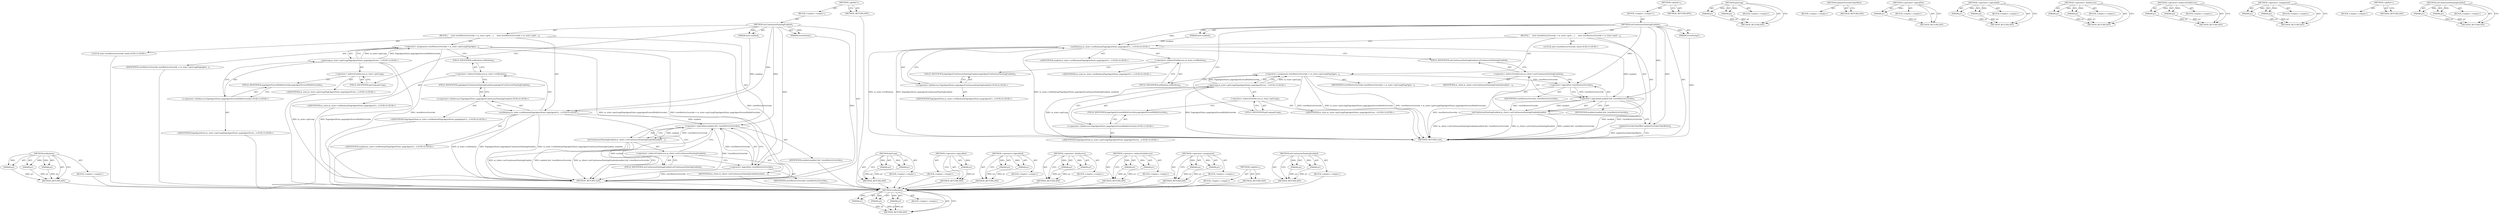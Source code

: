 digraph "setContinuousPaintingEnabled" {
vulnerable_78 [label=<(METHOD,setBoolean)>];
vulnerable_79 [label=<(PARAM,p1)>];
vulnerable_80 [label=<(PARAM,p2)>];
vulnerable_81 [label=<(PARAM,p3)>];
vulnerable_82 [label=<(BLOCK,&lt;empty&gt;,&lt;empty&gt;)>];
vulnerable_83 [label=<(METHOD_RETURN,ANY)>];
vulnerable_6 [label=<(METHOD,&lt;global&gt;)<SUB>1</SUB>>];
vulnerable_7 [label=<(BLOCK,&lt;empty&gt;,&lt;empty&gt;)<SUB>1</SUB>>];
vulnerable_8 [label=<(METHOD,setContinuousPaintingEnabled)<SUB>1</SUB>>];
vulnerable_9 [label=<(PARAM,ErrorString*)<SUB>1</SUB>>];
vulnerable_10 [label=<(PARAM,bool enabled)<SUB>1</SUB>>];
vulnerable_11 [label=<(BLOCK,{
     bool viewMetricsOverride = m_state-&gt;getL...,{
     bool viewMetricsOverride = m_state-&gt;getL...)<SUB>2</SUB>>];
vulnerable_12 [label="<(LOCAL,bool viewMetricsOverride: bool)<SUB>3</SUB>>"];
vulnerable_13 [label=<(&lt;operator&gt;.assignment,viewMetricsOverride = m_state-&gt;getLong(PageAgen...)<SUB>3</SUB>>];
vulnerable_14 [label=<(IDENTIFIER,viewMetricsOverride,viewMetricsOverride = m_state-&gt;getLong(PageAgen...)<SUB>3</SUB>>];
vulnerable_15 [label="<(getLong,m_state-&gt;getLong(PageAgentState::pageAgentScree...)<SUB>3</SUB>>"];
vulnerable_16 [label=<(&lt;operator&gt;.indirectFieldAccess,m_state-&gt;getLong)<SUB>3</SUB>>];
vulnerable_17 [label="<(IDENTIFIER,m_state,m_state-&gt;getLong(PageAgentState::pageAgentScree...)<SUB>3</SUB>>"];
vulnerable_18 [label=<(FIELD_IDENTIFIER,getLong,getLong)<SUB>3</SUB>>];
vulnerable_19 [label="<(&lt;operator&gt;.fieldAccess,PageAgentState::pageAgentScreenWidthOverride)<SUB>3</SUB>>"];
vulnerable_20 [label="<(IDENTIFIER,PageAgentState,m_state-&gt;getLong(PageAgentState::pageAgentScree...)<SUB>3</SUB>>"];
vulnerable_21 [label=<(FIELD_IDENTIFIER,pageAgentScreenWidthOverride,pageAgentScreenWidthOverride)<SUB>3</SUB>>];
vulnerable_22 [label="<(setBoolean,m_state-&gt;setBoolean(PageAgentState::pageAgentCo...)<SUB>4</SUB>>"];
vulnerable_23 [label=<(&lt;operator&gt;.indirectFieldAccess,m_state-&gt;setBoolean)<SUB>4</SUB>>];
vulnerable_24 [label="<(IDENTIFIER,m_state,m_state-&gt;setBoolean(PageAgentState::pageAgentCo...)<SUB>4</SUB>>"];
vulnerable_25 [label=<(FIELD_IDENTIFIER,setBoolean,setBoolean)<SUB>4</SUB>>];
vulnerable_26 [label="<(&lt;operator&gt;.fieldAccess,PageAgentState::pageAgentContinuousPaintingEnabled)<SUB>4</SUB>>"];
vulnerable_27 [label="<(IDENTIFIER,PageAgentState,m_state-&gt;setBoolean(PageAgentState::pageAgentCo...)<SUB>4</SUB>>"];
vulnerable_28 [label=<(FIELD_IDENTIFIER,pageAgentContinuousPaintingEnabled,pageAgentContinuousPaintingEnabled)<SUB>4</SUB>>];
vulnerable_29 [label="<(IDENTIFIER,enabled,m_state-&gt;setBoolean(PageAgentState::pageAgentCo...)<SUB>4</SUB>>"];
vulnerable_30 [label=<(setContinuousPaintingEnabled,m_client-&gt;setContinuousPaintingEnabled(enabled ...)<SUB>5</SUB>>];
vulnerable_31 [label=<(&lt;operator&gt;.indirectFieldAccess,m_client-&gt;setContinuousPaintingEnabled)<SUB>5</SUB>>];
vulnerable_32 [label=<(IDENTIFIER,m_client,m_client-&gt;setContinuousPaintingEnabled(enabled ...)<SUB>5</SUB>>];
vulnerable_33 [label=<(FIELD_IDENTIFIER,setContinuousPaintingEnabled,setContinuousPaintingEnabled)<SUB>5</SUB>>];
vulnerable_34 [label=<(&lt;operator&gt;.logicalAnd,enabled &amp;&amp; !viewMetricsOverride)<SUB>5</SUB>>];
vulnerable_35 [label=<(IDENTIFIER,enabled,enabled &amp;&amp; !viewMetricsOverride)<SUB>5</SUB>>];
vulnerable_36 [label=<(&lt;operator&gt;.logicalNot,!viewMetricsOverride)<SUB>5</SUB>>];
vulnerable_37 [label=<(IDENTIFIER,viewMetricsOverride,!viewMetricsOverride)<SUB>5</SUB>>];
vulnerable_38 [label=<(updateOverridesTopOffset,updateOverridesTopOffset())<SUB>6</SUB>>];
vulnerable_39 [label=<(METHOD_RETURN,void)<SUB>1</SUB>>];
vulnerable_41 [label=<(METHOD_RETURN,ANY)<SUB>1</SUB>>];
vulnerable_63 [label=<(METHOD,getLong)>];
vulnerable_64 [label=<(PARAM,p1)>];
vulnerable_65 [label=<(PARAM,p2)>];
vulnerable_66 [label=<(BLOCK,&lt;empty&gt;,&lt;empty&gt;)>];
vulnerable_67 [label=<(METHOD_RETURN,ANY)>];
vulnerable_98 [label=<(METHOD,updateOverridesTopOffset)>];
vulnerable_99 [label=<(BLOCK,&lt;empty&gt;,&lt;empty&gt;)>];
vulnerable_100 [label=<(METHOD_RETURN,ANY)>];
vulnerable_94 [label=<(METHOD,&lt;operator&gt;.logicalNot)>];
vulnerable_95 [label=<(PARAM,p1)>];
vulnerable_96 [label=<(BLOCK,&lt;empty&gt;,&lt;empty&gt;)>];
vulnerable_97 [label=<(METHOD_RETURN,ANY)>];
vulnerable_89 [label=<(METHOD,&lt;operator&gt;.logicalAnd)>];
vulnerable_90 [label=<(PARAM,p1)>];
vulnerable_91 [label=<(PARAM,p2)>];
vulnerable_92 [label=<(BLOCK,&lt;empty&gt;,&lt;empty&gt;)>];
vulnerable_93 [label=<(METHOD_RETURN,ANY)>];
vulnerable_73 [label=<(METHOD,&lt;operator&gt;.fieldAccess)>];
vulnerable_74 [label=<(PARAM,p1)>];
vulnerable_75 [label=<(PARAM,p2)>];
vulnerable_76 [label=<(BLOCK,&lt;empty&gt;,&lt;empty&gt;)>];
vulnerable_77 [label=<(METHOD_RETURN,ANY)>];
vulnerable_68 [label=<(METHOD,&lt;operator&gt;.indirectFieldAccess)>];
vulnerable_69 [label=<(PARAM,p1)>];
vulnerable_70 [label=<(PARAM,p2)>];
vulnerable_71 [label=<(BLOCK,&lt;empty&gt;,&lt;empty&gt;)>];
vulnerable_72 [label=<(METHOD_RETURN,ANY)>];
vulnerable_58 [label=<(METHOD,&lt;operator&gt;.assignment)>];
vulnerable_59 [label=<(PARAM,p1)>];
vulnerable_60 [label=<(PARAM,p2)>];
vulnerable_61 [label=<(BLOCK,&lt;empty&gt;,&lt;empty&gt;)>];
vulnerable_62 [label=<(METHOD_RETURN,ANY)>];
vulnerable_52 [label=<(METHOD,&lt;global&gt;)<SUB>1</SUB>>];
vulnerable_53 [label=<(BLOCK,&lt;empty&gt;,&lt;empty&gt;)>];
vulnerable_54 [label=<(METHOD_RETURN,ANY)>];
vulnerable_84 [label=<(METHOD,setContinuousPaintingEnabled)>];
vulnerable_85 [label=<(PARAM,p1)>];
vulnerable_86 [label=<(PARAM,p2)>];
vulnerable_87 [label=<(BLOCK,&lt;empty&gt;,&lt;empty&gt;)>];
vulnerable_88 [label=<(METHOD_RETURN,ANY)>];
fixed_77 [label=<(METHOD,setBoolean)>];
fixed_78 [label=<(PARAM,p1)>];
fixed_79 [label=<(PARAM,p2)>];
fixed_80 [label=<(PARAM,p3)>];
fixed_81 [label=<(BLOCK,&lt;empty&gt;,&lt;empty&gt;)>];
fixed_82 [label=<(METHOD_RETURN,ANY)>];
fixed_6 [label=<(METHOD,&lt;global&gt;)<SUB>1</SUB>>];
fixed_7 [label=<(BLOCK,&lt;empty&gt;,&lt;empty&gt;)<SUB>1</SUB>>];
fixed_8 [label=<(METHOD,setContinuousPaintingEnabled)<SUB>1</SUB>>];
fixed_9 [label=<(PARAM,ErrorString*)<SUB>1</SUB>>];
fixed_10 [label=<(PARAM,bool enabled)<SUB>1</SUB>>];
fixed_11 [label=<(BLOCK,{
     bool viewMetricsOverride = m_state-&gt;getL...,{
     bool viewMetricsOverride = m_state-&gt;getL...)<SUB>2</SUB>>];
fixed_12 [label="<(LOCAL,bool viewMetricsOverride: bool)<SUB>3</SUB>>"];
fixed_13 [label=<(&lt;operator&gt;.assignment,viewMetricsOverride = m_state-&gt;getLong(PageAgen...)<SUB>3</SUB>>];
fixed_14 [label=<(IDENTIFIER,viewMetricsOverride,viewMetricsOverride = m_state-&gt;getLong(PageAgen...)<SUB>3</SUB>>];
fixed_15 [label="<(getLong,m_state-&gt;getLong(PageAgentState::pageAgentScree...)<SUB>3</SUB>>"];
fixed_16 [label=<(&lt;operator&gt;.indirectFieldAccess,m_state-&gt;getLong)<SUB>3</SUB>>];
fixed_17 [label="<(IDENTIFIER,m_state,m_state-&gt;getLong(PageAgentState::pageAgentScree...)<SUB>3</SUB>>"];
fixed_18 [label=<(FIELD_IDENTIFIER,getLong,getLong)<SUB>3</SUB>>];
fixed_19 [label="<(&lt;operator&gt;.fieldAccess,PageAgentState::pageAgentScreenWidthOverride)<SUB>3</SUB>>"];
fixed_20 [label="<(IDENTIFIER,PageAgentState,m_state-&gt;getLong(PageAgentState::pageAgentScree...)<SUB>3</SUB>>"];
fixed_21 [label=<(FIELD_IDENTIFIER,pageAgentScreenWidthOverride,pageAgentScreenWidthOverride)<SUB>3</SUB>>];
fixed_22 [label="<(setBoolean,m_state-&gt;setBoolean(PageAgentState::pageAgentCo...)<SUB>4</SUB>>"];
fixed_23 [label=<(&lt;operator&gt;.indirectFieldAccess,m_state-&gt;setBoolean)<SUB>4</SUB>>];
fixed_24 [label="<(IDENTIFIER,m_state,m_state-&gt;setBoolean(PageAgentState::pageAgentCo...)<SUB>4</SUB>>"];
fixed_25 [label=<(FIELD_IDENTIFIER,setBoolean,setBoolean)<SUB>4</SUB>>];
fixed_26 [label="<(&lt;operator&gt;.fieldAccess,PageAgentState::pageAgentContinuousPaintingEnabled)<SUB>4</SUB>>"];
fixed_27 [label="<(IDENTIFIER,PageAgentState,m_state-&gt;setBoolean(PageAgentState::pageAgentCo...)<SUB>4</SUB>>"];
fixed_28 [label=<(FIELD_IDENTIFIER,pageAgentContinuousPaintingEnabled,pageAgentContinuousPaintingEnabled)<SUB>4</SUB>>];
fixed_29 [label="<(IDENTIFIER,enabled,m_state-&gt;setBoolean(PageAgentState::pageAgentCo...)<SUB>4</SUB>>"];
fixed_30 [label=<(setContinuousPaintingEnabled,m_client-&gt;setContinuousPaintingEnabled(enabled ...)<SUB>5</SUB>>];
fixed_31 [label=<(&lt;operator&gt;.indirectFieldAccess,m_client-&gt;setContinuousPaintingEnabled)<SUB>5</SUB>>];
fixed_32 [label=<(IDENTIFIER,m_client,m_client-&gt;setContinuousPaintingEnabled(enabled ...)<SUB>5</SUB>>];
fixed_33 [label=<(FIELD_IDENTIFIER,setContinuousPaintingEnabled,setContinuousPaintingEnabled)<SUB>5</SUB>>];
fixed_34 [label=<(&lt;operator&gt;.logicalAnd,enabled &amp;&amp; !viewMetricsOverride)<SUB>5</SUB>>];
fixed_35 [label=<(IDENTIFIER,enabled,enabled &amp;&amp; !viewMetricsOverride)<SUB>5</SUB>>];
fixed_36 [label=<(&lt;operator&gt;.logicalNot,!viewMetricsOverride)<SUB>5</SUB>>];
fixed_37 [label=<(IDENTIFIER,viewMetricsOverride,!viewMetricsOverride)<SUB>5</SUB>>];
fixed_38 [label=<(METHOD_RETURN,void)<SUB>1</SUB>>];
fixed_40 [label=<(METHOD_RETURN,ANY)<SUB>1</SUB>>];
fixed_62 [label=<(METHOD,getLong)>];
fixed_63 [label=<(PARAM,p1)>];
fixed_64 [label=<(PARAM,p2)>];
fixed_65 [label=<(BLOCK,&lt;empty&gt;,&lt;empty&gt;)>];
fixed_66 [label=<(METHOD_RETURN,ANY)>];
fixed_93 [label=<(METHOD,&lt;operator&gt;.logicalNot)>];
fixed_94 [label=<(PARAM,p1)>];
fixed_95 [label=<(BLOCK,&lt;empty&gt;,&lt;empty&gt;)>];
fixed_96 [label=<(METHOD_RETURN,ANY)>];
fixed_88 [label=<(METHOD,&lt;operator&gt;.logicalAnd)>];
fixed_89 [label=<(PARAM,p1)>];
fixed_90 [label=<(PARAM,p2)>];
fixed_91 [label=<(BLOCK,&lt;empty&gt;,&lt;empty&gt;)>];
fixed_92 [label=<(METHOD_RETURN,ANY)>];
fixed_72 [label=<(METHOD,&lt;operator&gt;.fieldAccess)>];
fixed_73 [label=<(PARAM,p1)>];
fixed_74 [label=<(PARAM,p2)>];
fixed_75 [label=<(BLOCK,&lt;empty&gt;,&lt;empty&gt;)>];
fixed_76 [label=<(METHOD_RETURN,ANY)>];
fixed_67 [label=<(METHOD,&lt;operator&gt;.indirectFieldAccess)>];
fixed_68 [label=<(PARAM,p1)>];
fixed_69 [label=<(PARAM,p2)>];
fixed_70 [label=<(BLOCK,&lt;empty&gt;,&lt;empty&gt;)>];
fixed_71 [label=<(METHOD_RETURN,ANY)>];
fixed_57 [label=<(METHOD,&lt;operator&gt;.assignment)>];
fixed_58 [label=<(PARAM,p1)>];
fixed_59 [label=<(PARAM,p2)>];
fixed_60 [label=<(BLOCK,&lt;empty&gt;,&lt;empty&gt;)>];
fixed_61 [label=<(METHOD_RETURN,ANY)>];
fixed_51 [label=<(METHOD,&lt;global&gt;)<SUB>1</SUB>>];
fixed_52 [label=<(BLOCK,&lt;empty&gt;,&lt;empty&gt;)>];
fixed_53 [label=<(METHOD_RETURN,ANY)>];
fixed_83 [label=<(METHOD,setContinuousPaintingEnabled)>];
fixed_84 [label=<(PARAM,p1)>];
fixed_85 [label=<(PARAM,p2)>];
fixed_86 [label=<(BLOCK,&lt;empty&gt;,&lt;empty&gt;)>];
fixed_87 [label=<(METHOD_RETURN,ANY)>];
vulnerable_78 -> vulnerable_79  [key=0, label="AST: "];
vulnerable_78 -> vulnerable_79  [key=1, label="DDG: "];
vulnerable_78 -> vulnerable_82  [key=0, label="AST: "];
vulnerable_78 -> vulnerable_80  [key=0, label="AST: "];
vulnerable_78 -> vulnerable_80  [key=1, label="DDG: "];
vulnerable_78 -> vulnerable_83  [key=0, label="AST: "];
vulnerable_78 -> vulnerable_83  [key=1, label="CFG: "];
vulnerable_78 -> vulnerable_81  [key=0, label="AST: "];
vulnerable_78 -> vulnerable_81  [key=1, label="DDG: "];
vulnerable_79 -> vulnerable_83  [key=0, label="DDG: p1"];
vulnerable_80 -> vulnerable_83  [key=0, label="DDG: p2"];
vulnerable_81 -> vulnerable_83  [key=0, label="DDG: p3"];
vulnerable_6 -> vulnerable_7  [key=0, label="AST: "];
vulnerable_6 -> vulnerable_41  [key=0, label="AST: "];
vulnerable_6 -> vulnerable_41  [key=1, label="CFG: "];
vulnerable_7 -> vulnerable_8  [key=0, label="AST: "];
vulnerable_8 -> vulnerable_9  [key=0, label="AST: "];
vulnerable_8 -> vulnerable_9  [key=1, label="DDG: "];
vulnerable_8 -> vulnerable_10  [key=0, label="AST: "];
vulnerable_8 -> vulnerable_10  [key=1, label="DDG: "];
vulnerable_8 -> vulnerable_11  [key=0, label="AST: "];
vulnerable_8 -> vulnerable_39  [key=0, label="AST: "];
vulnerable_8 -> vulnerable_18  [key=0, label="CFG: "];
vulnerable_8 -> vulnerable_38  [key=0, label="DDG: "];
vulnerable_8 -> vulnerable_22  [key=0, label="DDG: "];
vulnerable_8 -> vulnerable_34  [key=0, label="DDG: "];
vulnerable_8 -> vulnerable_36  [key=0, label="DDG: "];
vulnerable_9 -> vulnerable_39  [key=0, label="DDG: "];
vulnerable_10 -> vulnerable_22  [key=0, label="DDG: enabled"];
vulnerable_11 -> vulnerable_12  [key=0, label="AST: "];
vulnerable_11 -> vulnerable_13  [key=0, label="AST: "];
vulnerable_11 -> vulnerable_22  [key=0, label="AST: "];
vulnerable_11 -> vulnerable_30  [key=0, label="AST: "];
vulnerable_11 -> vulnerable_38  [key=0, label="AST: "];
vulnerable_13 -> vulnerable_14  [key=0, label="AST: "];
vulnerable_13 -> vulnerable_15  [key=0, label="AST: "];
vulnerable_13 -> vulnerable_25  [key=0, label="CFG: "];
vulnerable_13 -> vulnerable_39  [key=0, label="DDG: viewMetricsOverride"];
vulnerable_13 -> vulnerable_39  [key=1, label="DDG: m_state-&gt;getLong(PageAgentState::pageAgentScreenWidthOverride)"];
vulnerable_13 -> vulnerable_39  [key=2, label="DDG: viewMetricsOverride = m_state-&gt;getLong(PageAgentState::pageAgentScreenWidthOverride)"];
vulnerable_13 -> vulnerable_36  [key=0, label="DDG: viewMetricsOverride"];
vulnerable_15 -> vulnerable_16  [key=0, label="AST: "];
vulnerable_15 -> vulnerable_19  [key=0, label="AST: "];
vulnerable_15 -> vulnerable_13  [key=0, label="CFG: "];
vulnerable_15 -> vulnerable_13  [key=1, label="DDG: m_state-&gt;getLong"];
vulnerable_15 -> vulnerable_13  [key=2, label="DDG: PageAgentState::pageAgentScreenWidthOverride"];
vulnerable_15 -> vulnerable_39  [key=0, label="DDG: m_state-&gt;getLong"];
vulnerable_15 -> vulnerable_39  [key=1, label="DDG: PageAgentState::pageAgentScreenWidthOverride"];
vulnerable_16 -> vulnerable_17  [key=0, label="AST: "];
vulnerable_16 -> vulnerable_18  [key=0, label="AST: "];
vulnerable_16 -> vulnerable_21  [key=0, label="CFG: "];
vulnerable_18 -> vulnerable_16  [key=0, label="CFG: "];
vulnerable_19 -> vulnerable_20  [key=0, label="AST: "];
vulnerable_19 -> vulnerable_21  [key=0, label="AST: "];
vulnerable_19 -> vulnerable_15  [key=0, label="CFG: "];
vulnerable_21 -> vulnerable_19  [key=0, label="CFG: "];
vulnerable_22 -> vulnerable_23  [key=0, label="AST: "];
vulnerable_22 -> vulnerable_26  [key=0, label="AST: "];
vulnerable_22 -> vulnerable_29  [key=0, label="AST: "];
vulnerable_22 -> vulnerable_33  [key=0, label="CFG: "];
vulnerable_22 -> vulnerable_39  [key=0, label="DDG: m_state-&gt;setBoolean"];
vulnerable_22 -> vulnerable_39  [key=1, label="DDG: PageAgentState::pageAgentContinuousPaintingEnabled"];
vulnerable_22 -> vulnerable_39  [key=2, label="DDG: m_state-&gt;setBoolean(PageAgentState::pageAgentContinuousPaintingEnabled, enabled)"];
vulnerable_22 -> vulnerable_34  [key=0, label="DDG: enabled"];
vulnerable_23 -> vulnerable_24  [key=0, label="AST: "];
vulnerable_23 -> vulnerable_25  [key=0, label="AST: "];
vulnerable_23 -> vulnerable_28  [key=0, label="CFG: "];
vulnerable_25 -> vulnerable_23  [key=0, label="CFG: "];
vulnerable_26 -> vulnerable_27  [key=0, label="AST: "];
vulnerable_26 -> vulnerable_28  [key=0, label="AST: "];
vulnerable_26 -> vulnerable_22  [key=0, label="CFG: "];
vulnerable_28 -> vulnerable_26  [key=0, label="CFG: "];
vulnerable_30 -> vulnerable_31  [key=0, label="AST: "];
vulnerable_30 -> vulnerable_34  [key=0, label="AST: "];
vulnerable_30 -> vulnerable_38  [key=0, label="CFG: "];
vulnerable_30 -> vulnerable_39  [key=0, label="DDG: m_client-&gt;setContinuousPaintingEnabled"];
vulnerable_30 -> vulnerable_39  [key=1, label="DDG: enabled &amp;&amp; !viewMetricsOverride"];
vulnerable_30 -> vulnerable_39  [key=2, label="DDG: m_client-&gt;setContinuousPaintingEnabled(enabled &amp;&amp; !viewMetricsOverride)"];
vulnerable_31 -> vulnerable_32  [key=0, label="AST: "];
vulnerable_31 -> vulnerable_33  [key=0, label="AST: "];
vulnerable_31 -> vulnerable_34  [key=0, label="CFG: "];
vulnerable_31 -> vulnerable_36  [key=0, label="CFG: "];
vulnerable_33 -> vulnerable_31  [key=0, label="CFG: "];
vulnerable_34 -> vulnerable_35  [key=0, label="AST: "];
vulnerable_34 -> vulnerable_36  [key=0, label="AST: "];
vulnerable_34 -> vulnerable_30  [key=0, label="CFG: "];
vulnerable_34 -> vulnerable_30  [key=1, label="DDG: enabled"];
vulnerable_34 -> vulnerable_30  [key=2, label="DDG: !viewMetricsOverride"];
vulnerable_34 -> vulnerable_39  [key=0, label="DDG: enabled"];
vulnerable_34 -> vulnerable_39  [key=1, label="DDG: !viewMetricsOverride"];
vulnerable_36 -> vulnerable_37  [key=0, label="AST: "];
vulnerable_36 -> vulnerable_34  [key=0, label="CFG: "];
vulnerable_36 -> vulnerable_34  [key=1, label="DDG: viewMetricsOverride"];
vulnerable_36 -> vulnerable_39  [key=0, label="DDG: viewMetricsOverride"];
vulnerable_38 -> vulnerable_39  [key=0, label="CFG: "];
vulnerable_38 -> vulnerable_39  [key=1, label="DDG: updateOverridesTopOffset()"];
vulnerable_63 -> vulnerable_64  [key=0, label="AST: "];
vulnerable_63 -> vulnerable_64  [key=1, label="DDG: "];
vulnerable_63 -> vulnerable_66  [key=0, label="AST: "];
vulnerable_63 -> vulnerable_65  [key=0, label="AST: "];
vulnerable_63 -> vulnerable_65  [key=1, label="DDG: "];
vulnerable_63 -> vulnerable_67  [key=0, label="AST: "];
vulnerable_63 -> vulnerable_67  [key=1, label="CFG: "];
vulnerable_64 -> vulnerable_67  [key=0, label="DDG: p1"];
vulnerable_65 -> vulnerable_67  [key=0, label="DDG: p2"];
vulnerable_98 -> vulnerable_99  [key=0, label="AST: "];
vulnerable_98 -> vulnerable_100  [key=0, label="AST: "];
vulnerable_98 -> vulnerable_100  [key=1, label="CFG: "];
vulnerable_94 -> vulnerable_95  [key=0, label="AST: "];
vulnerable_94 -> vulnerable_95  [key=1, label="DDG: "];
vulnerable_94 -> vulnerable_96  [key=0, label="AST: "];
vulnerable_94 -> vulnerable_97  [key=0, label="AST: "];
vulnerable_94 -> vulnerable_97  [key=1, label="CFG: "];
vulnerable_95 -> vulnerable_97  [key=0, label="DDG: p1"];
vulnerable_89 -> vulnerable_90  [key=0, label="AST: "];
vulnerable_89 -> vulnerable_90  [key=1, label="DDG: "];
vulnerable_89 -> vulnerable_92  [key=0, label="AST: "];
vulnerable_89 -> vulnerable_91  [key=0, label="AST: "];
vulnerable_89 -> vulnerable_91  [key=1, label="DDG: "];
vulnerable_89 -> vulnerable_93  [key=0, label="AST: "];
vulnerable_89 -> vulnerable_93  [key=1, label="CFG: "];
vulnerable_90 -> vulnerable_93  [key=0, label="DDG: p1"];
vulnerable_91 -> vulnerable_93  [key=0, label="DDG: p2"];
vulnerable_73 -> vulnerable_74  [key=0, label="AST: "];
vulnerable_73 -> vulnerable_74  [key=1, label="DDG: "];
vulnerable_73 -> vulnerable_76  [key=0, label="AST: "];
vulnerable_73 -> vulnerable_75  [key=0, label="AST: "];
vulnerable_73 -> vulnerable_75  [key=1, label="DDG: "];
vulnerable_73 -> vulnerable_77  [key=0, label="AST: "];
vulnerable_73 -> vulnerable_77  [key=1, label="CFG: "];
vulnerable_74 -> vulnerable_77  [key=0, label="DDG: p1"];
vulnerable_75 -> vulnerable_77  [key=0, label="DDG: p2"];
vulnerable_68 -> vulnerable_69  [key=0, label="AST: "];
vulnerable_68 -> vulnerable_69  [key=1, label="DDG: "];
vulnerable_68 -> vulnerable_71  [key=0, label="AST: "];
vulnerable_68 -> vulnerable_70  [key=0, label="AST: "];
vulnerable_68 -> vulnerable_70  [key=1, label="DDG: "];
vulnerable_68 -> vulnerable_72  [key=0, label="AST: "];
vulnerable_68 -> vulnerable_72  [key=1, label="CFG: "];
vulnerable_69 -> vulnerable_72  [key=0, label="DDG: p1"];
vulnerable_70 -> vulnerable_72  [key=0, label="DDG: p2"];
vulnerable_58 -> vulnerable_59  [key=0, label="AST: "];
vulnerable_58 -> vulnerable_59  [key=1, label="DDG: "];
vulnerable_58 -> vulnerable_61  [key=0, label="AST: "];
vulnerable_58 -> vulnerable_60  [key=0, label="AST: "];
vulnerable_58 -> vulnerable_60  [key=1, label="DDG: "];
vulnerable_58 -> vulnerable_62  [key=0, label="AST: "];
vulnerable_58 -> vulnerable_62  [key=1, label="CFG: "];
vulnerable_59 -> vulnerable_62  [key=0, label="DDG: p1"];
vulnerable_60 -> vulnerable_62  [key=0, label="DDG: p2"];
vulnerable_52 -> vulnerable_53  [key=0, label="AST: "];
vulnerable_52 -> vulnerable_54  [key=0, label="AST: "];
vulnerable_52 -> vulnerable_54  [key=1, label="CFG: "];
vulnerable_84 -> vulnerable_85  [key=0, label="AST: "];
vulnerable_84 -> vulnerable_85  [key=1, label="DDG: "];
vulnerable_84 -> vulnerable_87  [key=0, label="AST: "];
vulnerable_84 -> vulnerable_86  [key=0, label="AST: "];
vulnerable_84 -> vulnerable_86  [key=1, label="DDG: "];
vulnerable_84 -> vulnerable_88  [key=0, label="AST: "];
vulnerable_84 -> vulnerable_88  [key=1, label="CFG: "];
vulnerable_85 -> vulnerable_88  [key=0, label="DDG: p1"];
vulnerable_86 -> vulnerable_88  [key=0, label="DDG: p2"];
fixed_77 -> fixed_78  [key=0, label="AST: "];
fixed_77 -> fixed_78  [key=1, label="DDG: "];
fixed_77 -> fixed_81  [key=0, label="AST: "];
fixed_77 -> fixed_79  [key=0, label="AST: "];
fixed_77 -> fixed_79  [key=1, label="DDG: "];
fixed_77 -> fixed_82  [key=0, label="AST: "];
fixed_77 -> fixed_82  [key=1, label="CFG: "];
fixed_77 -> fixed_80  [key=0, label="AST: "];
fixed_77 -> fixed_80  [key=1, label="DDG: "];
fixed_78 -> fixed_82  [key=0, label="DDG: p1"];
fixed_79 -> fixed_82  [key=0, label="DDG: p2"];
fixed_80 -> fixed_82  [key=0, label="DDG: p3"];
fixed_81 -> vulnerable_78  [key=0];
fixed_82 -> vulnerable_78  [key=0];
fixed_6 -> fixed_7  [key=0, label="AST: "];
fixed_6 -> fixed_40  [key=0, label="AST: "];
fixed_6 -> fixed_40  [key=1, label="CFG: "];
fixed_7 -> fixed_8  [key=0, label="AST: "];
fixed_8 -> fixed_9  [key=0, label="AST: "];
fixed_8 -> fixed_9  [key=1, label="DDG: "];
fixed_8 -> fixed_10  [key=0, label="AST: "];
fixed_8 -> fixed_10  [key=1, label="DDG: "];
fixed_8 -> fixed_11  [key=0, label="AST: "];
fixed_8 -> fixed_38  [key=0, label="AST: "];
fixed_8 -> fixed_18  [key=0, label="CFG: "];
fixed_8 -> fixed_22  [key=0, label="DDG: "];
fixed_8 -> fixed_34  [key=0, label="DDG: "];
fixed_8 -> fixed_36  [key=0, label="DDG: "];
fixed_9 -> fixed_38  [key=0, label="DDG: "];
fixed_10 -> fixed_22  [key=0, label="DDG: enabled"];
fixed_11 -> fixed_12  [key=0, label="AST: "];
fixed_11 -> fixed_13  [key=0, label="AST: "];
fixed_11 -> fixed_22  [key=0, label="AST: "];
fixed_11 -> fixed_30  [key=0, label="AST: "];
fixed_12 -> vulnerable_78  [key=0];
fixed_13 -> fixed_14  [key=0, label="AST: "];
fixed_13 -> fixed_15  [key=0, label="AST: "];
fixed_13 -> fixed_25  [key=0, label="CFG: "];
fixed_13 -> fixed_38  [key=0, label="DDG: viewMetricsOverride"];
fixed_13 -> fixed_38  [key=1, label="DDG: m_state-&gt;getLong(PageAgentState::pageAgentScreenWidthOverride)"];
fixed_13 -> fixed_38  [key=2, label="DDG: viewMetricsOverride = m_state-&gt;getLong(PageAgentState::pageAgentScreenWidthOverride)"];
fixed_13 -> fixed_36  [key=0, label="DDG: viewMetricsOverride"];
fixed_14 -> vulnerable_78  [key=0];
fixed_15 -> fixed_16  [key=0, label="AST: "];
fixed_15 -> fixed_19  [key=0, label="AST: "];
fixed_15 -> fixed_13  [key=0, label="CFG: "];
fixed_15 -> fixed_13  [key=1, label="DDG: m_state-&gt;getLong"];
fixed_15 -> fixed_13  [key=2, label="DDG: PageAgentState::pageAgentScreenWidthOverride"];
fixed_15 -> fixed_38  [key=0, label="DDG: m_state-&gt;getLong"];
fixed_15 -> fixed_38  [key=1, label="DDG: PageAgentState::pageAgentScreenWidthOverride"];
fixed_16 -> fixed_17  [key=0, label="AST: "];
fixed_16 -> fixed_18  [key=0, label="AST: "];
fixed_16 -> fixed_21  [key=0, label="CFG: "];
fixed_17 -> vulnerable_78  [key=0];
fixed_18 -> fixed_16  [key=0, label="CFG: "];
fixed_19 -> fixed_20  [key=0, label="AST: "];
fixed_19 -> fixed_21  [key=0, label="AST: "];
fixed_19 -> fixed_15  [key=0, label="CFG: "];
fixed_20 -> vulnerable_78  [key=0];
fixed_21 -> fixed_19  [key=0, label="CFG: "];
fixed_22 -> fixed_23  [key=0, label="AST: "];
fixed_22 -> fixed_26  [key=0, label="AST: "];
fixed_22 -> fixed_29  [key=0, label="AST: "];
fixed_22 -> fixed_33  [key=0, label="CFG: "];
fixed_22 -> fixed_38  [key=0, label="DDG: m_state-&gt;setBoolean"];
fixed_22 -> fixed_38  [key=1, label="DDG: PageAgentState::pageAgentContinuousPaintingEnabled"];
fixed_22 -> fixed_38  [key=2, label="DDG: m_state-&gt;setBoolean(PageAgentState::pageAgentContinuousPaintingEnabled, enabled)"];
fixed_22 -> fixed_34  [key=0, label="DDG: enabled"];
fixed_23 -> fixed_24  [key=0, label="AST: "];
fixed_23 -> fixed_25  [key=0, label="AST: "];
fixed_23 -> fixed_28  [key=0, label="CFG: "];
fixed_24 -> vulnerable_78  [key=0];
fixed_25 -> fixed_23  [key=0, label="CFG: "];
fixed_26 -> fixed_27  [key=0, label="AST: "];
fixed_26 -> fixed_28  [key=0, label="AST: "];
fixed_26 -> fixed_22  [key=0, label="CFG: "];
fixed_27 -> vulnerable_78  [key=0];
fixed_28 -> fixed_26  [key=0, label="CFG: "];
fixed_29 -> vulnerable_78  [key=0];
fixed_30 -> fixed_31  [key=0, label="AST: "];
fixed_30 -> fixed_34  [key=0, label="AST: "];
fixed_30 -> fixed_38  [key=0, label="CFG: "];
fixed_30 -> fixed_38  [key=1, label="DDG: m_client-&gt;setContinuousPaintingEnabled"];
fixed_30 -> fixed_38  [key=2, label="DDG: enabled &amp;&amp; !viewMetricsOverride"];
fixed_30 -> fixed_38  [key=3, label="DDG: m_client-&gt;setContinuousPaintingEnabled(enabled &amp;&amp; !viewMetricsOverride)"];
fixed_31 -> fixed_32  [key=0, label="AST: "];
fixed_31 -> fixed_33  [key=0, label="AST: "];
fixed_31 -> fixed_34  [key=0, label="CFG: "];
fixed_31 -> fixed_36  [key=0, label="CFG: "];
fixed_32 -> vulnerable_78  [key=0];
fixed_33 -> fixed_31  [key=0, label="CFG: "];
fixed_34 -> fixed_35  [key=0, label="AST: "];
fixed_34 -> fixed_36  [key=0, label="AST: "];
fixed_34 -> fixed_30  [key=0, label="CFG: "];
fixed_34 -> fixed_30  [key=1, label="DDG: enabled"];
fixed_34 -> fixed_30  [key=2, label="DDG: !viewMetricsOverride"];
fixed_34 -> fixed_38  [key=0, label="DDG: enabled"];
fixed_34 -> fixed_38  [key=1, label="DDG: !viewMetricsOverride"];
fixed_35 -> vulnerable_78  [key=0];
fixed_36 -> fixed_37  [key=0, label="AST: "];
fixed_36 -> fixed_34  [key=0, label="CFG: "];
fixed_36 -> fixed_34  [key=1, label="DDG: viewMetricsOverride"];
fixed_36 -> fixed_38  [key=0, label="DDG: viewMetricsOverride"];
fixed_37 -> vulnerable_78  [key=0];
fixed_38 -> vulnerable_78  [key=0];
fixed_40 -> vulnerable_78  [key=0];
fixed_62 -> fixed_63  [key=0, label="AST: "];
fixed_62 -> fixed_63  [key=1, label="DDG: "];
fixed_62 -> fixed_65  [key=0, label="AST: "];
fixed_62 -> fixed_64  [key=0, label="AST: "];
fixed_62 -> fixed_64  [key=1, label="DDG: "];
fixed_62 -> fixed_66  [key=0, label="AST: "];
fixed_62 -> fixed_66  [key=1, label="CFG: "];
fixed_63 -> fixed_66  [key=0, label="DDG: p1"];
fixed_64 -> fixed_66  [key=0, label="DDG: p2"];
fixed_65 -> vulnerable_78  [key=0];
fixed_66 -> vulnerable_78  [key=0];
fixed_93 -> fixed_94  [key=0, label="AST: "];
fixed_93 -> fixed_94  [key=1, label="DDG: "];
fixed_93 -> fixed_95  [key=0, label="AST: "];
fixed_93 -> fixed_96  [key=0, label="AST: "];
fixed_93 -> fixed_96  [key=1, label="CFG: "];
fixed_94 -> fixed_96  [key=0, label="DDG: p1"];
fixed_95 -> vulnerable_78  [key=0];
fixed_96 -> vulnerable_78  [key=0];
fixed_88 -> fixed_89  [key=0, label="AST: "];
fixed_88 -> fixed_89  [key=1, label="DDG: "];
fixed_88 -> fixed_91  [key=0, label="AST: "];
fixed_88 -> fixed_90  [key=0, label="AST: "];
fixed_88 -> fixed_90  [key=1, label="DDG: "];
fixed_88 -> fixed_92  [key=0, label="AST: "];
fixed_88 -> fixed_92  [key=1, label="CFG: "];
fixed_89 -> fixed_92  [key=0, label="DDG: p1"];
fixed_90 -> fixed_92  [key=0, label="DDG: p2"];
fixed_91 -> vulnerable_78  [key=0];
fixed_92 -> vulnerable_78  [key=0];
fixed_72 -> fixed_73  [key=0, label="AST: "];
fixed_72 -> fixed_73  [key=1, label="DDG: "];
fixed_72 -> fixed_75  [key=0, label="AST: "];
fixed_72 -> fixed_74  [key=0, label="AST: "];
fixed_72 -> fixed_74  [key=1, label="DDG: "];
fixed_72 -> fixed_76  [key=0, label="AST: "];
fixed_72 -> fixed_76  [key=1, label="CFG: "];
fixed_73 -> fixed_76  [key=0, label="DDG: p1"];
fixed_74 -> fixed_76  [key=0, label="DDG: p2"];
fixed_75 -> vulnerable_78  [key=0];
fixed_76 -> vulnerable_78  [key=0];
fixed_67 -> fixed_68  [key=0, label="AST: "];
fixed_67 -> fixed_68  [key=1, label="DDG: "];
fixed_67 -> fixed_70  [key=0, label="AST: "];
fixed_67 -> fixed_69  [key=0, label="AST: "];
fixed_67 -> fixed_69  [key=1, label="DDG: "];
fixed_67 -> fixed_71  [key=0, label="AST: "];
fixed_67 -> fixed_71  [key=1, label="CFG: "];
fixed_68 -> fixed_71  [key=0, label="DDG: p1"];
fixed_69 -> fixed_71  [key=0, label="DDG: p2"];
fixed_70 -> vulnerable_78  [key=0];
fixed_71 -> vulnerable_78  [key=0];
fixed_57 -> fixed_58  [key=0, label="AST: "];
fixed_57 -> fixed_58  [key=1, label="DDG: "];
fixed_57 -> fixed_60  [key=0, label="AST: "];
fixed_57 -> fixed_59  [key=0, label="AST: "];
fixed_57 -> fixed_59  [key=1, label="DDG: "];
fixed_57 -> fixed_61  [key=0, label="AST: "];
fixed_57 -> fixed_61  [key=1, label="CFG: "];
fixed_58 -> fixed_61  [key=0, label="DDG: p1"];
fixed_59 -> fixed_61  [key=0, label="DDG: p2"];
fixed_60 -> vulnerable_78  [key=0];
fixed_61 -> vulnerable_78  [key=0];
fixed_51 -> fixed_52  [key=0, label="AST: "];
fixed_51 -> fixed_53  [key=0, label="AST: "];
fixed_51 -> fixed_53  [key=1, label="CFG: "];
fixed_52 -> vulnerable_78  [key=0];
fixed_53 -> vulnerable_78  [key=0];
fixed_83 -> fixed_84  [key=0, label="AST: "];
fixed_83 -> fixed_84  [key=1, label="DDG: "];
fixed_83 -> fixed_86  [key=0, label="AST: "];
fixed_83 -> fixed_85  [key=0, label="AST: "];
fixed_83 -> fixed_85  [key=1, label="DDG: "];
fixed_83 -> fixed_87  [key=0, label="AST: "];
fixed_83 -> fixed_87  [key=1, label="CFG: "];
fixed_84 -> fixed_87  [key=0, label="DDG: p1"];
fixed_85 -> fixed_87  [key=0, label="DDG: p2"];
fixed_86 -> vulnerable_78  [key=0];
fixed_87 -> vulnerable_78  [key=0];
}
